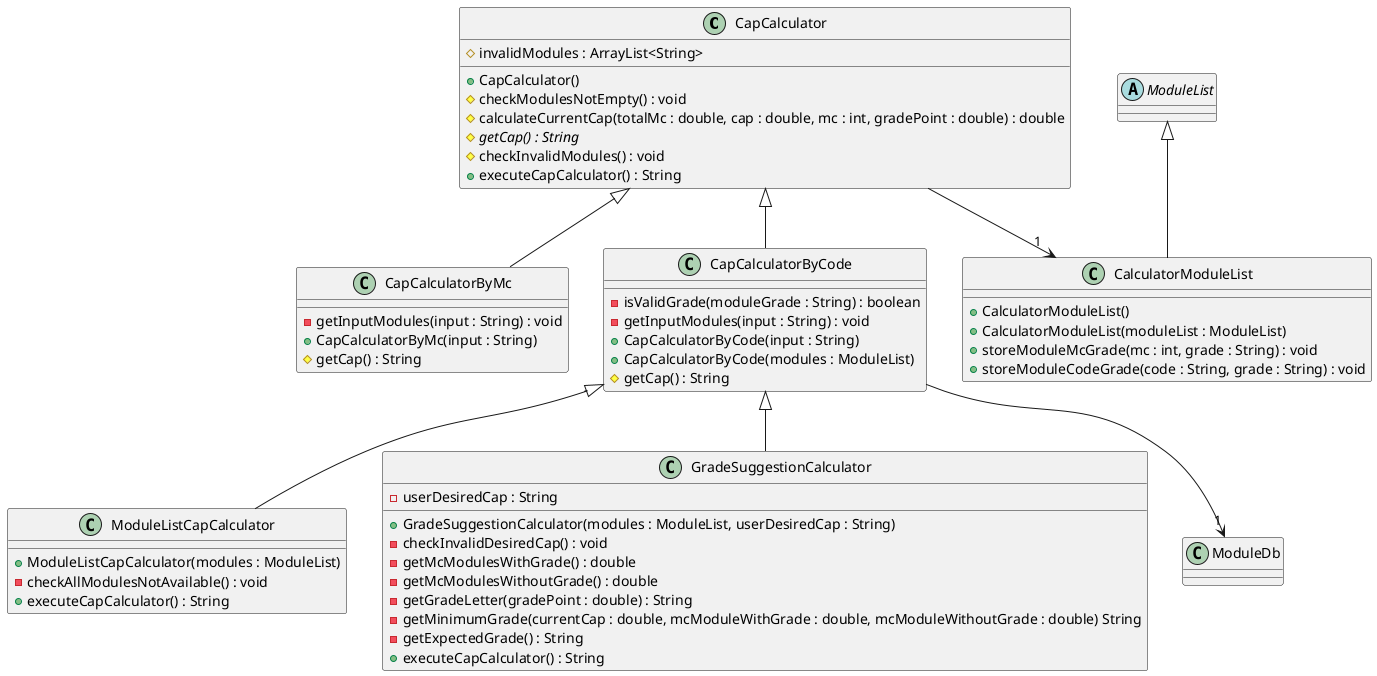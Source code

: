 @startuml
'https://plantuml.com/class-diagram

abstract class CapCalculator
abstract class ModuleList
class CapCalculatorByMc
class CapCalculatorByCode
class ModuleListCapCalculator
class GradeSuggestionCalculator
class CalculatorModuleList
class ModuleDb

CapCalculator ^-- CapCalculatorByMc
CapCalculator ^-- CapCalculatorByCode
CapCalculatorByCode ^-- ModuleListCapCalculator
CapCalculatorByCode ^-- GradeSuggestionCalculator
ModuleList ^-- CalculatorModuleList

CapCalculator --> "1" CalculatorModuleList
CapCalculatorByCode --> "1" ModuleDb

class CapCalculator {
# invalidModules : ArrayList<String>
+ CapCalculator()
# checkModulesNotEmpty() : void
# calculateCurrentCap(totalMc : double, cap : double, mc : int, gradePoint : double) : double
# getCap() : String {abstract}
# checkInvalidModules() : void
+ executeCapCalculator() : String
}

class CapCalculatorByMc {
- getInputModules(input : String) : void
+ CapCalculatorByMc(input : String)
# getCap() : String
}

class CapCalculatorByCode {
- isValidGrade(moduleGrade : String) : boolean
- getInputModules(input : String) : void
+ CapCalculatorByCode(input : String)
+ CapCalculatorByCode(modules : ModuleList)
# getCap() : String
}

class ModuleListCapCalculator {
+ ModuleListCapCalculator(modules : ModuleList)
- checkAllModulesNotAvailable() : void
+ executeCapCalculator() : String
}

class GradeSuggestionCalculator {
- userDesiredCap : String
+ GradeSuggestionCalculator(modules : ModuleList, userDesiredCap : String)
- checkInvalidDesiredCap() : void
- getMcModulesWithGrade() : double
- getMcModulesWithoutGrade() : double
- getGradeLetter(gradePoint : double) : String
- getMinimumGrade(currentCap : double, mcModuleWithGrade : double, mcModuleWithoutGrade : double) String
- getExpectedGrade() : String
+ executeCapCalculator() : String
}

class CalculatorModuleList {
+ CalculatorModuleList()
+ CalculatorModuleList(moduleList : ModuleList)
+ storeModuleMcGrade(mc : int, grade : String) : void
+ storeModuleCodeGrade(code : String, grade : String) : void
}


@enduml